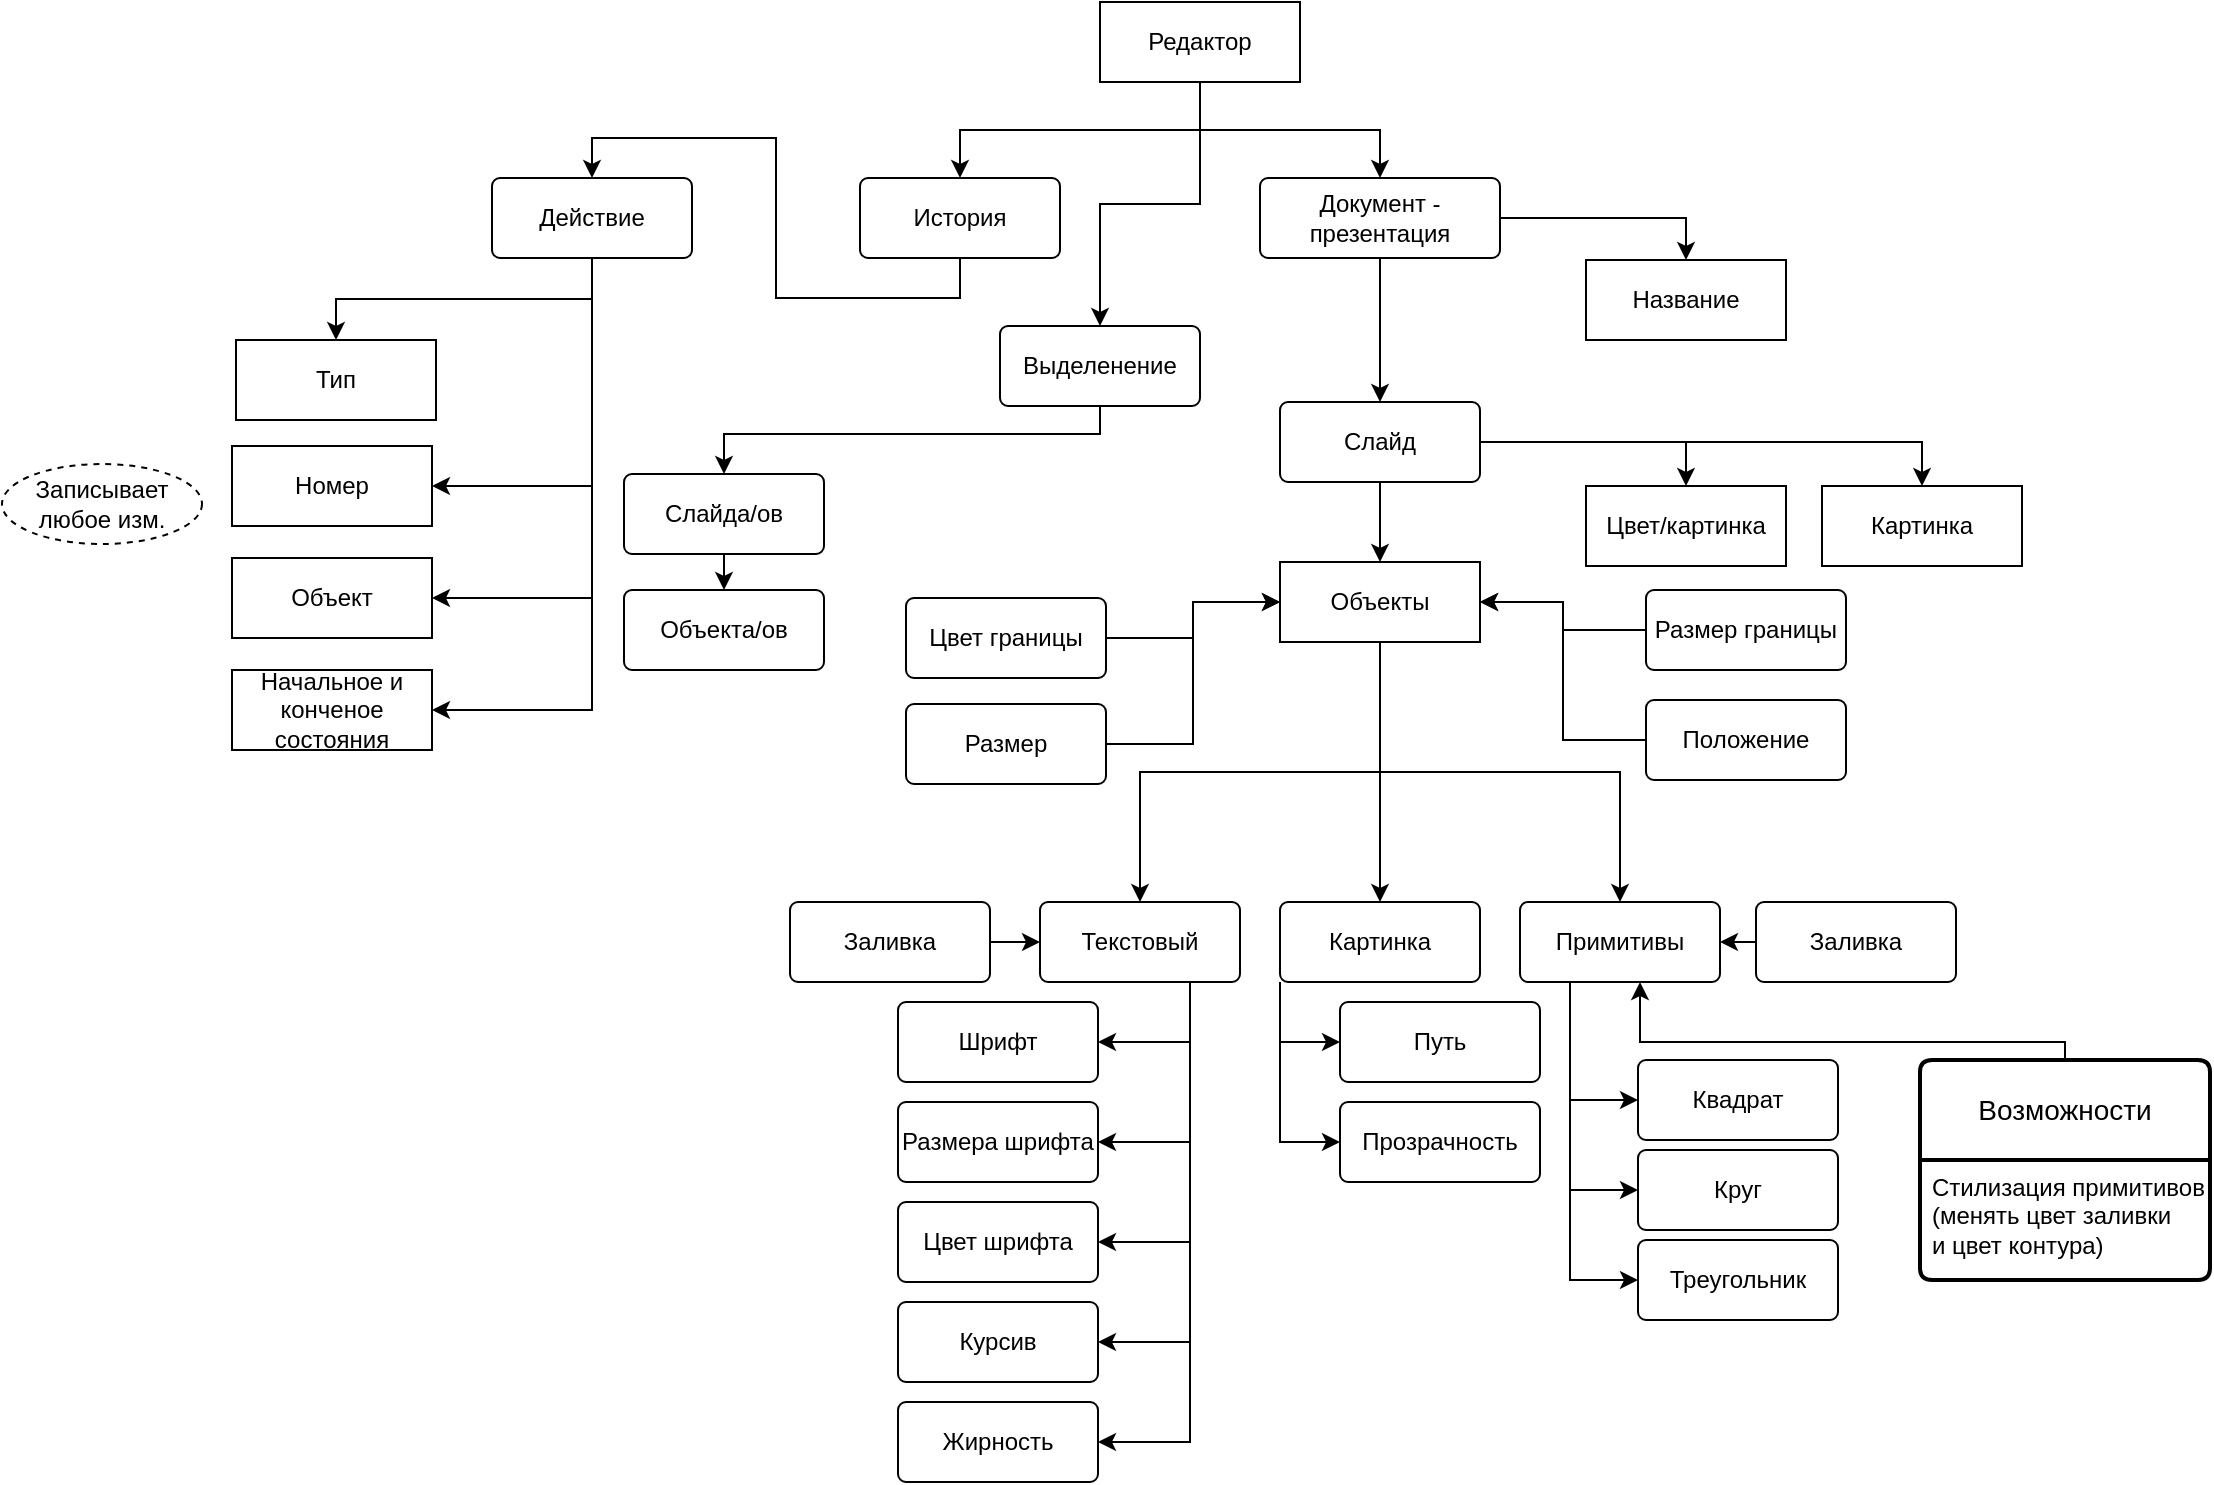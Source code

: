   <mxfile version="21.7.2" type="github">
    <diagram name="Page-1" id="tSNvVeP32w1JNduM2oPn">
      <mxGraphModel dx="1424" dy="783" grid="0" gridSize="9" guides="1" tooltips="1" connect="1" arrows="1" fold="1" page="1" pageScale="1" pageWidth="1654" pageHeight="1169" math="0" shadow="0">
        <root>
          <mxCell id="0" />
          <mxCell id="1" parent="0" />
          <mxCell id="wPhsgIW06foIdjOwm0GP-9" style="edgeStyle=orthogonalEdgeStyle;rounded=0;orthogonalLoop=1;jettySize=auto;html=1;" parent="1" source="wPhsgIW06foIdjOwm0GP-5" target="wPhsgIW06foIdjOwm0GP-8" edge="1">
            <mxGeometry relative="1" as="geometry" />
          </mxCell>
          <mxCell id="MV5Gk9YvVKDqXP2EczdR-105" style="edgeStyle=orthogonalEdgeStyle;rounded=0;orthogonalLoop=1;jettySize=auto;html=1;exitX=1;exitY=0.5;exitDx=0;exitDy=0;entryX=0.5;entryY=0;entryDx=0;entryDy=0;" edge="1" parent="1" source="wPhsgIW06foIdjOwm0GP-5" target="MV5Gk9YvVKDqXP2EczdR-104">
            <mxGeometry relative="1" as="geometry" />
          </mxCell>
          <mxCell id="wPhsgIW06foIdjOwm0GP-5" value="Документ - презентация" style="rounded=1;arcSize=10;whiteSpace=wrap;html=1;align=center;" parent="1" vertex="1">
            <mxGeometry x="734" y="204" width="120" height="40" as="geometry" />
          </mxCell>
          <mxCell id="wPhsgIW06foIdjOwm0GP-18" value="" style="edgeStyle=orthogonalEdgeStyle;rounded=0;orthogonalLoop=1;jettySize=auto;html=1;" parent="1" source="wPhsgIW06foIdjOwm0GP-8" target="wPhsgIW06foIdjOwm0GP-17" edge="1">
            <mxGeometry relative="1" as="geometry" />
          </mxCell>
          <mxCell id="MV5Gk9YvVKDqXP2EczdR-78" style="edgeStyle=orthogonalEdgeStyle;rounded=0;orthogonalLoop=1;jettySize=auto;html=1;exitX=1;exitY=0.5;exitDx=0;exitDy=0;entryX=0.5;entryY=0;entryDx=0;entryDy=0;" edge="1" parent="1" source="wPhsgIW06foIdjOwm0GP-8" target="MV5Gk9YvVKDqXP2EczdR-76">
            <mxGeometry relative="1" as="geometry" />
          </mxCell>
          <mxCell id="MV5Gk9YvVKDqXP2EczdR-79" style="edgeStyle=orthogonalEdgeStyle;rounded=0;orthogonalLoop=1;jettySize=auto;html=1;exitX=1;exitY=0.5;exitDx=0;exitDy=0;entryX=0.5;entryY=0;entryDx=0;entryDy=0;" edge="1" parent="1" source="wPhsgIW06foIdjOwm0GP-8" target="MV5Gk9YvVKDqXP2EczdR-77">
            <mxGeometry relative="1" as="geometry" />
          </mxCell>
          <mxCell id="wPhsgIW06foIdjOwm0GP-8" value="Слайд" style="rounded=1;arcSize=10;whiteSpace=wrap;html=1;align=center;" parent="1" vertex="1">
            <mxGeometry x="744" y="316" width="100" height="40" as="geometry" />
          </mxCell>
          <mxCell id="wPhsgIW06foIdjOwm0GP-20" style="edgeStyle=orthogonalEdgeStyle;rounded=0;orthogonalLoop=1;jettySize=auto;html=1;exitX=0.5;exitY=1;exitDx=0;exitDy=0;entryX=0.5;entryY=0;entryDx=0;entryDy=0;" parent="1" source="wPhsgIW06foIdjOwm0GP-17" target="wPhsgIW06foIdjOwm0GP-19" edge="1">
            <mxGeometry relative="1" as="geometry" />
          </mxCell>
          <mxCell id="wPhsgIW06foIdjOwm0GP-25" style="edgeStyle=orthogonalEdgeStyle;rounded=0;orthogonalLoop=1;jettySize=auto;html=1;exitX=0.5;exitY=1;exitDx=0;exitDy=0;entryX=0.5;entryY=0;entryDx=0;entryDy=0;" parent="1" source="wPhsgIW06foIdjOwm0GP-17" target="wPhsgIW06foIdjOwm0GP-22" edge="1">
            <mxGeometry relative="1" as="geometry" />
          </mxCell>
          <mxCell id="wPhsgIW06foIdjOwm0GP-27" style="edgeStyle=orthogonalEdgeStyle;rounded=0;orthogonalLoop=1;jettySize=auto;html=1;exitX=0.5;exitY=1;exitDx=0;exitDy=0;entryX=0.5;entryY=0;entryDx=0;entryDy=0;" parent="1" source="wPhsgIW06foIdjOwm0GP-17" target="wPhsgIW06foIdjOwm0GP-23" edge="1">
            <mxGeometry relative="1" as="geometry" />
          </mxCell>
          <mxCell id="wPhsgIW06foIdjOwm0GP-17" value="Объекты" style="whiteSpace=wrap;html=1;align=center;" parent="1" vertex="1">
            <mxGeometry x="744" y="396" width="100" height="40" as="geometry" />
          </mxCell>
          <mxCell id="MV5Gk9YvVKDqXP2EczdR-32" style="edgeStyle=orthogonalEdgeStyle;rounded=0;orthogonalLoop=1;jettySize=auto;html=1;exitX=0.75;exitY=1;exitDx=0;exitDy=0;entryX=1;entryY=0.5;entryDx=0;entryDy=0;" edge="1" parent="1" source="wPhsgIW06foIdjOwm0GP-19" target="MV5Gk9YvVKDqXP2EczdR-27">
            <mxGeometry relative="1" as="geometry" />
          </mxCell>
          <mxCell id="MV5Gk9YvVKDqXP2EczdR-33" style="edgeStyle=orthogonalEdgeStyle;rounded=0;orthogonalLoop=1;jettySize=auto;html=1;exitX=0.75;exitY=1;exitDx=0;exitDy=0;entryX=1;entryY=0.5;entryDx=0;entryDy=0;" edge="1" parent="1" source="wPhsgIW06foIdjOwm0GP-19" target="MV5Gk9YvVKDqXP2EczdR-28">
            <mxGeometry relative="1" as="geometry" />
          </mxCell>
          <mxCell id="MV5Gk9YvVKDqXP2EczdR-34" style="edgeStyle=orthogonalEdgeStyle;rounded=0;orthogonalLoop=1;jettySize=auto;html=1;exitX=0.75;exitY=1;exitDx=0;exitDy=0;entryX=1;entryY=0.5;entryDx=0;entryDy=0;" edge="1" parent="1" source="wPhsgIW06foIdjOwm0GP-19" target="MV5Gk9YvVKDqXP2EczdR-29">
            <mxGeometry relative="1" as="geometry" />
          </mxCell>
          <mxCell id="MV5Gk9YvVKDqXP2EczdR-35" style="edgeStyle=orthogonalEdgeStyle;rounded=0;orthogonalLoop=1;jettySize=auto;html=1;exitX=0.75;exitY=1;exitDx=0;exitDy=0;entryX=1;entryY=0.5;entryDx=0;entryDy=0;" edge="1" parent="1" source="wPhsgIW06foIdjOwm0GP-19" target="MV5Gk9YvVKDqXP2EczdR-30">
            <mxGeometry relative="1" as="geometry" />
          </mxCell>
          <mxCell id="MV5Gk9YvVKDqXP2EczdR-37" style="edgeStyle=orthogonalEdgeStyle;rounded=0;orthogonalLoop=1;jettySize=auto;html=1;exitX=0.75;exitY=1;exitDx=0;exitDy=0;entryX=1;entryY=0.5;entryDx=0;entryDy=0;" edge="1" parent="1" source="wPhsgIW06foIdjOwm0GP-19" target="MV5Gk9YvVKDqXP2EczdR-36">
            <mxGeometry relative="1" as="geometry" />
          </mxCell>
          <mxCell id="wPhsgIW06foIdjOwm0GP-19" value="Текстовый" style="rounded=1;arcSize=10;whiteSpace=wrap;html=1;align=center;" parent="1" vertex="1">
            <mxGeometry x="624" y="566" width="100" height="40" as="geometry" />
          </mxCell>
          <mxCell id="MV5Gk9YvVKDqXP2EczdR-41" style="edgeStyle=orthogonalEdgeStyle;rounded=0;orthogonalLoop=1;jettySize=auto;html=1;exitX=0;exitY=1;exitDx=0;exitDy=0;entryX=0;entryY=0.5;entryDx=0;entryDy=0;" edge="1" parent="1" source="wPhsgIW06foIdjOwm0GP-22" target="MV5Gk9YvVKDqXP2EczdR-38">
            <mxGeometry relative="1" as="geometry" />
          </mxCell>
          <mxCell id="MV5Gk9YvVKDqXP2EczdR-42" style="edgeStyle=orthogonalEdgeStyle;rounded=0;orthogonalLoop=1;jettySize=auto;html=1;exitX=0;exitY=1;exitDx=0;exitDy=0;entryX=0;entryY=0.5;entryDx=0;entryDy=0;" edge="1" parent="1" source="wPhsgIW06foIdjOwm0GP-22" target="MV5Gk9YvVKDqXP2EczdR-39">
            <mxGeometry relative="1" as="geometry" />
          </mxCell>
          <mxCell id="wPhsgIW06foIdjOwm0GP-22" value="Картинка" style="rounded=1;arcSize=10;whiteSpace=wrap;html=1;align=center;" parent="1" vertex="1">
            <mxGeometry x="744" y="566" width="100" height="40" as="geometry" />
          </mxCell>
          <mxCell id="MV5Gk9YvVKDqXP2EczdR-23" style="edgeStyle=orthogonalEdgeStyle;rounded=0;orthogonalLoop=1;jettySize=auto;html=1;exitX=0.25;exitY=1;exitDx=0;exitDy=0;entryX=0;entryY=0.5;entryDx=0;entryDy=0;" edge="1" parent="1" source="wPhsgIW06foIdjOwm0GP-23" target="MV5Gk9YvVKDqXP2EczdR-17">
            <mxGeometry relative="1" as="geometry" />
          </mxCell>
          <mxCell id="MV5Gk9YvVKDqXP2EczdR-24" style="edgeStyle=orthogonalEdgeStyle;rounded=0;orthogonalLoop=1;jettySize=auto;html=1;exitX=0.25;exitY=1;exitDx=0;exitDy=0;entryX=0;entryY=0.5;entryDx=0;entryDy=0;" edge="1" parent="1" source="wPhsgIW06foIdjOwm0GP-23" target="MV5Gk9YvVKDqXP2EczdR-18">
            <mxGeometry relative="1" as="geometry" />
          </mxCell>
          <mxCell id="MV5Gk9YvVKDqXP2EczdR-25" style="edgeStyle=orthogonalEdgeStyle;rounded=0;orthogonalLoop=1;jettySize=auto;html=1;exitX=0.25;exitY=1;exitDx=0;exitDy=0;entryX=0;entryY=0.5;entryDx=0;entryDy=0;" edge="1" parent="1" source="wPhsgIW06foIdjOwm0GP-23" target="MV5Gk9YvVKDqXP2EczdR-19">
            <mxGeometry relative="1" as="geometry" />
          </mxCell>
          <mxCell id="wPhsgIW06foIdjOwm0GP-23" value="Примитивы" style="rounded=1;arcSize=10;whiteSpace=wrap;html=1;align=center;" parent="1" vertex="1">
            <mxGeometry x="864" y="566" width="100" height="40" as="geometry" />
          </mxCell>
          <mxCell id="MV5Gk9YvVKDqXP2EczdR-43" style="edgeStyle=orthogonalEdgeStyle;rounded=0;orthogonalLoop=1;jettySize=auto;html=1;" edge="1" parent="1" source="wPhsgIW06foIdjOwm0GP-54">
            <mxGeometry relative="1" as="geometry">
              <mxPoint x="924" y="606" as="targetPoint" />
              <Array as="points">
                <mxPoint x="1137" y="636" />
                <mxPoint x="924" y="636" />
                <mxPoint x="924" y="606" />
              </Array>
            </mxGeometry>
          </mxCell>
          <mxCell id="wPhsgIW06foIdjOwm0GP-54" value="Возможности" style="swimlane;childLayout=stackLayout;horizontal=1;startSize=50;horizontalStack=0;rounded=1;fontSize=14;fontStyle=0;strokeWidth=2;resizeParent=0;resizeLast=1;shadow=0;dashed=0;align=center;arcSize=4;whiteSpace=wrap;html=1;" parent="1" vertex="1">
            <mxGeometry x="1064" y="645" width="145" height="110" as="geometry" />
          </mxCell>
          <mxCell id="wPhsgIW06foIdjOwm0GP-55" value="Стилизация примитивов&lt;br&gt;(менять цвет заливки &lt;br&gt;и цвет контура)&lt;br&gt;" style="align=left;strokeColor=none;fillColor=none;spacingLeft=4;fontSize=12;verticalAlign=top;resizable=0;rotatable=0;part=1;html=1;" parent="wPhsgIW06foIdjOwm0GP-54" vertex="1">
            <mxGeometry y="50" width="145" height="60" as="geometry" />
          </mxCell>
          <mxCell id="MV5Gk9YvVKDqXP2EczdR-5" style="edgeStyle=orthogonalEdgeStyle;rounded=0;orthogonalLoop=1;jettySize=auto;html=1;exitX=0.5;exitY=1;exitDx=0;exitDy=0;entryX=0.5;entryY=0;entryDx=0;entryDy=0;" edge="1" parent="1" source="MV5Gk9YvVKDqXP2EczdR-4" target="wPhsgIW06foIdjOwm0GP-5">
            <mxGeometry relative="1" as="geometry" />
          </mxCell>
          <mxCell id="MV5Gk9YvVKDqXP2EczdR-7" style="edgeStyle=orthogonalEdgeStyle;rounded=0;orthogonalLoop=1;jettySize=auto;html=1;exitX=0.5;exitY=1;exitDx=0;exitDy=0;entryX=0.5;entryY=0;entryDx=0;entryDy=0;" edge="1" parent="1" source="MV5Gk9YvVKDqXP2EczdR-4" target="MV5Gk9YvVKDqXP2EczdR-6">
            <mxGeometry relative="1" as="geometry" />
          </mxCell>
          <mxCell id="MV5Gk9YvVKDqXP2EczdR-80" style="edgeStyle=orthogonalEdgeStyle;rounded=0;orthogonalLoop=1;jettySize=auto;html=1;exitX=0.5;exitY=1;exitDx=0;exitDy=0;" edge="1" parent="1" source="MV5Gk9YvVKDqXP2EczdR-4" target="MV5Gk9YvVKDqXP2EczdR-45">
            <mxGeometry relative="1" as="geometry" />
          </mxCell>
          <mxCell id="MV5Gk9YvVKDqXP2EczdR-4" value="Редактор" style="whiteSpace=wrap;html=1;align=center;" vertex="1" parent="1">
            <mxGeometry x="654" y="116" width="100" height="40" as="geometry" />
          </mxCell>
          <mxCell id="MV5Gk9YvVKDqXP2EczdR-14" style="edgeStyle=orthogonalEdgeStyle;rounded=0;orthogonalLoop=1;jettySize=auto;html=1;exitX=0.5;exitY=1;exitDx=0;exitDy=0;entryX=0.5;entryY=0;entryDx=0;entryDy=0;" edge="1" parent="1" source="MV5Gk9YvVKDqXP2EczdR-6" target="MV5Gk9YvVKDqXP2EczdR-12">
            <mxGeometry relative="1" as="geometry" />
          </mxCell>
          <mxCell id="MV5Gk9YvVKDqXP2EczdR-6" value="История" style="rounded=1;arcSize=10;whiteSpace=wrap;html=1;align=center;" vertex="1" parent="1">
            <mxGeometry x="534" y="204" width="100" height="40" as="geometry" />
          </mxCell>
          <mxCell id="MV5Gk9YvVKDqXP2EczdR-70" style="edgeStyle=orthogonalEdgeStyle;rounded=0;orthogonalLoop=1;jettySize=auto;html=1;exitX=0.5;exitY=1;exitDx=0;exitDy=0;" edge="1" parent="1" source="MV5Gk9YvVKDqXP2EczdR-12" target="MV5Gk9YvVKDqXP2EczdR-62">
            <mxGeometry relative="1" as="geometry" />
          </mxCell>
          <mxCell id="MV5Gk9YvVKDqXP2EczdR-71" style="edgeStyle=orthogonalEdgeStyle;rounded=0;orthogonalLoop=1;jettySize=auto;html=1;exitX=0.5;exitY=1;exitDx=0;exitDy=0;entryX=1;entryY=0.5;entryDx=0;entryDy=0;" edge="1" parent="1" source="MV5Gk9YvVKDqXP2EczdR-12" target="MV5Gk9YvVKDqXP2EczdR-60">
            <mxGeometry relative="1" as="geometry" />
          </mxCell>
          <mxCell id="MV5Gk9YvVKDqXP2EczdR-72" style="edgeStyle=orthogonalEdgeStyle;rounded=0;orthogonalLoop=1;jettySize=auto;html=1;exitX=0.5;exitY=1;exitDx=0;exitDy=0;entryX=1;entryY=0.5;entryDx=0;entryDy=0;" edge="1" parent="1" source="MV5Gk9YvVKDqXP2EczdR-12" target="MV5Gk9YvVKDqXP2EczdR-61">
            <mxGeometry relative="1" as="geometry" />
          </mxCell>
          <mxCell id="MV5Gk9YvVKDqXP2EczdR-75" style="edgeStyle=orthogonalEdgeStyle;rounded=0;orthogonalLoop=1;jettySize=auto;html=1;exitX=0.5;exitY=1;exitDx=0;exitDy=0;entryX=1;entryY=0.5;entryDx=0;entryDy=0;" edge="1" parent="1" source="MV5Gk9YvVKDqXP2EczdR-12" target="MV5Gk9YvVKDqXP2EczdR-74">
            <mxGeometry relative="1" as="geometry" />
          </mxCell>
          <mxCell id="MV5Gk9YvVKDqXP2EczdR-12" value="Действие" style="rounded=1;arcSize=10;whiteSpace=wrap;html=1;align=center;" vertex="1" parent="1">
            <mxGeometry x="350" y="204" width="100" height="40" as="geometry" />
          </mxCell>
          <mxCell id="MV5Gk9YvVKDqXP2EczdR-17" value="Квадрат" style="rounded=1;arcSize=10;whiteSpace=wrap;html=1;align=center;" vertex="1" parent="1">
            <mxGeometry x="923" y="645" width="100" height="40" as="geometry" />
          </mxCell>
          <mxCell id="MV5Gk9YvVKDqXP2EczdR-18" value="Круг" style="rounded=1;arcSize=10;whiteSpace=wrap;html=1;align=center;" vertex="1" parent="1">
            <mxGeometry x="923" y="690" width="100" height="40" as="geometry" />
          </mxCell>
          <mxCell id="MV5Gk9YvVKDqXP2EczdR-19" value="Треугольник" style="rounded=1;arcSize=10;whiteSpace=wrap;html=1;align=center;" vertex="1" parent="1">
            <mxGeometry x="923" y="735" width="100" height="40" as="geometry" />
          </mxCell>
          <mxCell id="MV5Gk9YvVKDqXP2EczdR-27" value="Шрифт" style="rounded=1;arcSize=10;whiteSpace=wrap;html=1;align=center;" vertex="1" parent="1">
            <mxGeometry x="553" y="616" width="100" height="40" as="geometry" />
          </mxCell>
          <mxCell id="MV5Gk9YvVKDqXP2EczdR-28" value="Размера шрифта" style="rounded=1;arcSize=10;whiteSpace=wrap;html=1;align=center;" vertex="1" parent="1">
            <mxGeometry x="553" y="666" width="100" height="40" as="geometry" />
          </mxCell>
          <mxCell id="MV5Gk9YvVKDqXP2EczdR-29" value="Цвет шрифта" style="rounded=1;arcSize=10;whiteSpace=wrap;html=1;align=center;" vertex="1" parent="1">
            <mxGeometry x="553" y="716" width="100" height="40" as="geometry" />
          </mxCell>
          <mxCell id="MV5Gk9YvVKDqXP2EczdR-30" value="Курсив" style="rounded=1;arcSize=10;whiteSpace=wrap;html=1;align=center;" vertex="1" parent="1">
            <mxGeometry x="553" y="766" width="100" height="40" as="geometry" />
          </mxCell>
          <mxCell id="MV5Gk9YvVKDqXP2EczdR-36" value="Жирность" style="rounded=1;arcSize=10;whiteSpace=wrap;html=1;align=center;" vertex="1" parent="1">
            <mxGeometry x="553" y="816" width="100" height="40" as="geometry" />
          </mxCell>
          <mxCell id="MV5Gk9YvVKDqXP2EczdR-38" value="Путь" style="rounded=1;arcSize=10;whiteSpace=wrap;html=1;align=center;" vertex="1" parent="1">
            <mxGeometry x="774" y="616" width="100" height="40" as="geometry" />
          </mxCell>
          <mxCell id="MV5Gk9YvVKDqXP2EczdR-39" value="Прозрачность" style="rounded=1;arcSize=10;whiteSpace=wrap;html=1;align=center;" vertex="1" parent="1">
            <mxGeometry x="774" y="666" width="100" height="40" as="geometry" />
          </mxCell>
          <mxCell id="MV5Gk9YvVKDqXP2EczdR-82" style="edgeStyle=orthogonalEdgeStyle;rounded=0;orthogonalLoop=1;jettySize=auto;html=1;exitX=0.5;exitY=1;exitDx=0;exitDy=0;entryX=0.5;entryY=0;entryDx=0;entryDy=0;" edge="1" parent="1" source="MV5Gk9YvVKDqXP2EczdR-45" target="MV5Gk9YvVKDqXP2EczdR-55">
            <mxGeometry relative="1" as="geometry">
              <Array as="points">
                <mxPoint x="654" y="332" />
                <mxPoint x="466" y="332" />
              </Array>
            </mxGeometry>
          </mxCell>
          <mxCell id="MV5Gk9YvVKDqXP2EczdR-45" value="Выделенение" style="rounded=1;arcSize=10;whiteSpace=wrap;html=1;align=center;" vertex="1" parent="1">
            <mxGeometry x="604" y="278" width="100" height="40" as="geometry" />
          </mxCell>
          <mxCell id="MV5Gk9YvVKDqXP2EczdR-47" value="Записывает любое изм." style="ellipse;whiteSpace=wrap;html=1;align=center;dashed=1;" vertex="1" parent="1">
            <mxGeometry x="105" y="347" width="100" height="40" as="geometry" />
          </mxCell>
          <mxCell id="MV5Gk9YvVKDqXP2EczdR-106" style="edgeStyle=orthogonalEdgeStyle;rounded=0;orthogonalLoop=1;jettySize=auto;html=1;exitX=0.5;exitY=1;exitDx=0;exitDy=0;entryX=0.5;entryY=0;entryDx=0;entryDy=0;" edge="1" parent="1" source="MV5Gk9YvVKDqXP2EczdR-55" target="MV5Gk9YvVKDqXP2EczdR-56">
            <mxGeometry relative="1" as="geometry" />
          </mxCell>
          <mxCell id="MV5Gk9YvVKDqXP2EczdR-55" value="Слайда/ов" style="rounded=1;arcSize=10;whiteSpace=wrap;html=1;align=center;" vertex="1" parent="1">
            <mxGeometry x="416" y="352" width="100" height="40" as="geometry" />
          </mxCell>
          <mxCell id="MV5Gk9YvVKDqXP2EczdR-56" value="Объекта/ов" style="rounded=1;arcSize=10;whiteSpace=wrap;html=1;align=center;" vertex="1" parent="1">
            <mxGeometry x="416" y="410" width="100" height="40" as="geometry" />
          </mxCell>
          <mxCell id="MV5Gk9YvVKDqXP2EczdR-60" value="Номер" style="whiteSpace=wrap;html=1;align=center;" vertex="1" parent="1">
            <mxGeometry x="220" y="338" width="100" height="40" as="geometry" />
          </mxCell>
          <mxCell id="MV5Gk9YvVKDqXP2EczdR-61" value="Объект" style="whiteSpace=wrap;html=1;align=center;" vertex="1" parent="1">
            <mxGeometry x="220" y="394" width="100" height="40" as="geometry" />
          </mxCell>
          <mxCell id="MV5Gk9YvVKDqXP2EczdR-62" value="Тип" style="whiteSpace=wrap;html=1;align=center;" vertex="1" parent="1">
            <mxGeometry x="222" y="285" width="100" height="40" as="geometry" />
          </mxCell>
          <mxCell id="MV5Gk9YvVKDqXP2EczdR-74" value="Начальное и конченое состояния" style="whiteSpace=wrap;html=1;align=center;" vertex="1" parent="1">
            <mxGeometry x="220" y="450" width="100" height="40" as="geometry" />
          </mxCell>
          <mxCell id="MV5Gk9YvVKDqXP2EczdR-76" value="Цвет/картинка" style="whiteSpace=wrap;html=1;align=center;" vertex="1" parent="1">
            <mxGeometry x="897" y="358" width="100" height="40" as="geometry" />
          </mxCell>
          <mxCell id="MV5Gk9YvVKDqXP2EczdR-77" value="Картинка" style="whiteSpace=wrap;html=1;align=center;" vertex="1" parent="1">
            <mxGeometry x="1015" y="358" width="100" height="40" as="geometry" />
          </mxCell>
          <mxCell id="MV5Gk9YvVKDqXP2EczdR-90" style="edgeStyle=orthogonalEdgeStyle;rounded=0;orthogonalLoop=1;jettySize=auto;html=1;entryX=1;entryY=0.5;entryDx=0;entryDy=0;" edge="1" parent="1" source="MV5Gk9YvVKDqXP2EczdR-83" target="wPhsgIW06foIdjOwm0GP-17">
            <mxGeometry relative="1" as="geometry" />
          </mxCell>
          <mxCell id="MV5Gk9YvVKDqXP2EczdR-83" value="Размер границы" style="rounded=1;arcSize=10;whiteSpace=wrap;html=1;align=center;" vertex="1" parent="1">
            <mxGeometry x="927" y="410" width="100" height="40" as="geometry" />
          </mxCell>
          <mxCell id="MV5Gk9YvVKDqXP2EczdR-89" style="edgeStyle=orthogonalEdgeStyle;rounded=0;orthogonalLoop=1;jettySize=auto;html=1;exitX=1;exitY=0.5;exitDx=0;exitDy=0;entryX=0;entryY=0.5;entryDx=0;entryDy=0;" edge="1" parent="1" source="MV5Gk9YvVKDqXP2EczdR-85" target="wPhsgIW06foIdjOwm0GP-17">
            <mxGeometry relative="1" as="geometry" />
          </mxCell>
          <mxCell id="MV5Gk9YvVKDqXP2EczdR-85" value="Цвет границы" style="rounded=1;arcSize=10;whiteSpace=wrap;html=1;align=center;" vertex="1" parent="1">
            <mxGeometry x="557" y="414" width="100" height="40" as="geometry" />
          </mxCell>
          <mxCell id="MV5Gk9YvVKDqXP2EczdR-91" style="edgeStyle=orthogonalEdgeStyle;rounded=0;orthogonalLoop=1;jettySize=auto;html=1;entryX=1;entryY=0.5;entryDx=0;entryDy=0;" edge="1" parent="1" source="MV5Gk9YvVKDqXP2EczdR-87" target="wPhsgIW06foIdjOwm0GP-17">
            <mxGeometry relative="1" as="geometry" />
          </mxCell>
          <mxCell id="MV5Gk9YvVKDqXP2EczdR-87" value="Положение" style="rounded=1;arcSize=10;whiteSpace=wrap;html=1;align=center;" vertex="1" parent="1">
            <mxGeometry x="927" y="465" width="100" height="40" as="geometry" />
          </mxCell>
          <mxCell id="MV5Gk9YvVKDqXP2EczdR-93" style="edgeStyle=orthogonalEdgeStyle;rounded=0;orthogonalLoop=1;jettySize=auto;html=1;entryX=0;entryY=0.5;entryDx=0;entryDy=0;" edge="1" parent="1" source="MV5Gk9YvVKDqXP2EczdR-92" target="wPhsgIW06foIdjOwm0GP-17">
            <mxGeometry relative="1" as="geometry" />
          </mxCell>
          <mxCell id="MV5Gk9YvVKDqXP2EczdR-92" value="Размер" style="rounded=1;arcSize=10;whiteSpace=wrap;html=1;align=center;" vertex="1" parent="1">
            <mxGeometry x="557" y="467" width="100" height="40" as="geometry" />
          </mxCell>
          <mxCell id="MV5Gk9YvVKDqXP2EczdR-97" style="edgeStyle=orthogonalEdgeStyle;rounded=0;orthogonalLoop=1;jettySize=auto;html=1;entryX=0;entryY=0.5;entryDx=0;entryDy=0;" edge="1" parent="1" source="MV5Gk9YvVKDqXP2EczdR-96" target="wPhsgIW06foIdjOwm0GP-19">
            <mxGeometry relative="1" as="geometry" />
          </mxCell>
          <mxCell id="MV5Gk9YvVKDqXP2EczdR-96" value="Заливка" style="rounded=1;arcSize=10;whiteSpace=wrap;html=1;align=center;" vertex="1" parent="1">
            <mxGeometry x="499" y="566" width="100" height="40" as="geometry" />
          </mxCell>
          <mxCell id="MV5Gk9YvVKDqXP2EczdR-100" style="edgeStyle=orthogonalEdgeStyle;rounded=0;orthogonalLoop=1;jettySize=auto;html=1;exitX=0;exitY=0.5;exitDx=0;exitDy=0;entryX=1;entryY=0.5;entryDx=0;entryDy=0;" edge="1" parent="1" source="MV5Gk9YvVKDqXP2EczdR-98" target="wPhsgIW06foIdjOwm0GP-23">
            <mxGeometry relative="1" as="geometry" />
          </mxCell>
          <mxCell id="MV5Gk9YvVKDqXP2EczdR-98" value="Заливка" style="rounded=1;arcSize=10;whiteSpace=wrap;html=1;align=center;" vertex="1" parent="1">
            <mxGeometry x="982" y="566" width="100" height="40" as="geometry" />
          </mxCell>
          <mxCell id="MV5Gk9YvVKDqXP2EczdR-104" value="Название" style="whiteSpace=wrap;html=1;align=center;" vertex="1" parent="1">
            <mxGeometry x="897" y="245" width="100" height="40" as="geometry" />
          </mxCell>
        </root>
      </mxGraphModel>
    </diagram>
  </mxfile>
